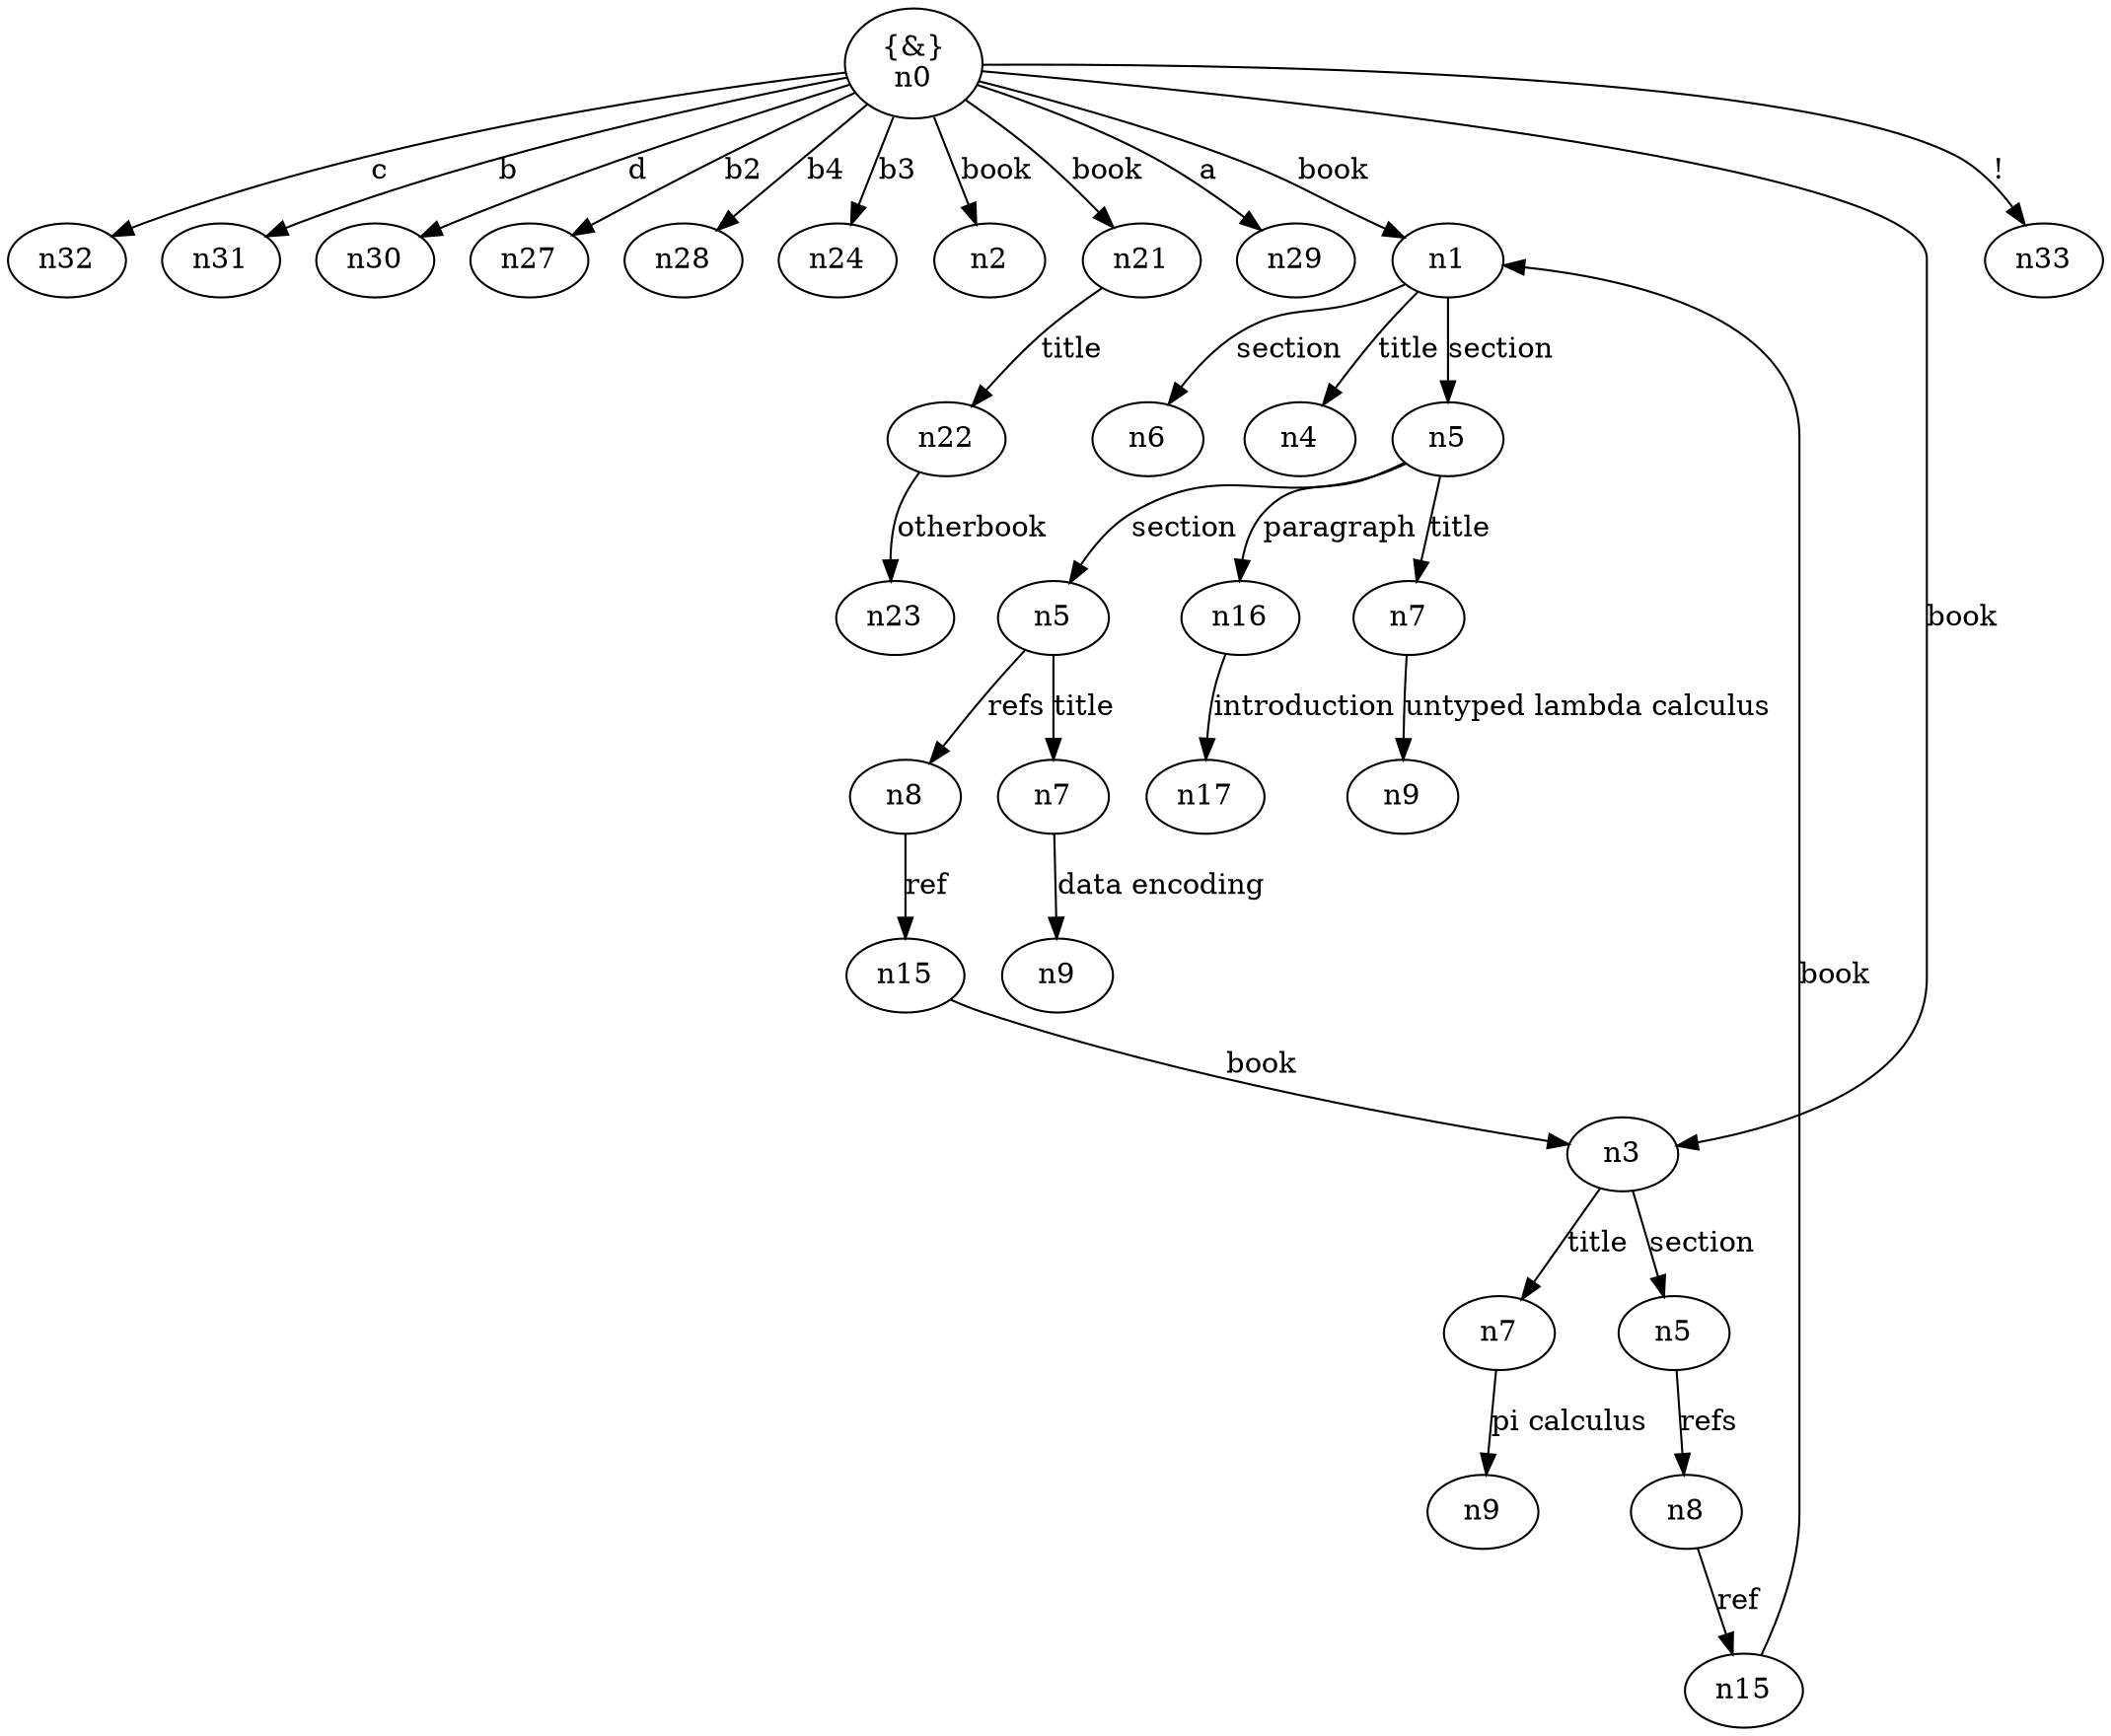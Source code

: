 digraph "g" {
	graph [
		fontsize = "14"
		fontname = "Times-Roman"
		fontcolor = "black"
		ordering = "out"
	]
	node [
		fontsize = "14"
		fontname = "Times-Roman"
		fontcolor = "black"
		shape = "ellipse"
		style = "solid"
	]
	edge [
		fontsize = "14"
		fontname = "Times-Roman"
		fontcolor = "black"
		style = "solid"
	]
	"n0" [
		fontsize = "14"
		fontname = "Times-Roman"
		fontcolor = "black"
		label = "{&}\n\N"
		shape = "ellipse"
		style = "solid"
	]
	"n1" [
		fontsize = "14"
		fontname = "Times-Roman"
		fontcolor = "black"
		label = "\N"
		shape = "ellipse"
		style = "solid"
	]
	"n2" [
		fontsize = "14"
		fontname = "Times-Roman"
		fontcolor = "black"
		label = "\N"
		shape = "ellipse"
		style = "solid"
	]
	"n3" [
		fontsize = "14"
		fontname = "Times-Roman"
		fontcolor = "black"
		label = "\N"
		shape = "ellipse"
		style = "solid"
	]
	"n4" [
		fontsize = "14"
		fontname = "Times-Roman"
		fontcolor = "black"
		label = "\N"
		shape = "ellipse"
		style = "solid"
	]
	"n5" [
		fontsize = "14"
		fontname = "Times-Roman"
		fontcolor = "black"
		label = "\N"
		shape = "ellipse"
		style = "solid"
	]
	"n6" [
		fontsize = "14"
		fontname = "Times-Roman"
		fontcolor = "black"
		label = "\N"
		shape = "ellipse"
		style = "solid"
	]
	"n7" [
		fontsize = "14"
		fontname = "Times-Roman"
		fontcolor = "black"
		label = "\N"
		shape = "ellipse"
		style = "solid"
	]
	"n9" [
		fontsize = "14"
		fontname = "Times-Roman"
		fontcolor = "black"
		label = "\N"
		shape = "ellipse"
		style = "solid"
	]
	"n11" [
		fontsize = "14"
		fontname = "Times-Roman"
		fontcolor = "black"
		label = "n5"
		shape = "ellipse"
		style = "solid"
	]
	"n12" [
		fontsize = "14"
		fontname = "Times-Roman"
		fontcolor = "black"
		label = "n7"
		shape = "ellipse"
		style = "solid"
	]
	"n13" [
		fontsize = "14"
		fontname = "Times-Roman"
		fontcolor = "black"
		label = "n8"
		shape = "ellipse"
		style = "solid"
	]
	"n14" [
		fontsize = "14"
		fontname = "Times-Roman"
		fontcolor = "black"
		label = "n9"
		shape = "ellipse"
		style = "solid"
	]
	"n15" [
		fontsize = "14"
		fontname = "Times-Roman"
		fontcolor = "black"
		label = "\N"
		shape = "ellipse"
		style = "solid"
	]
	"n16" [
		fontsize = "14"
		fontname = "Times-Roman"
		fontcolor = "black"
		label = "\N"
		shape = "ellipse"
		style = "solid"
	]
	"n17" [
		fontsize = "14"
		fontname = "Times-Roman"
		fontcolor = "black"
		label = "\N"
		shape = "ellipse"
		style = "solid"
	]
	"n25" [
		fontsize = "14"
		fontname = "Times-Roman"
		fontcolor = "black"
		label = "n7"
		shape = "ellipse"
		style = "solid"
	]
	"n26" [
		fontsize = "14"
		fontname = "Times-Roman"
		fontcolor = "black"
		label = "n9"
		shape = "ellipse"
		style = "solid"
	]
	"n45" [
		fontsize = "14"
		fontname = "Times-Roman"
		fontcolor = "black"
		label = "n5"
		shape = "ellipse"
		style = "solid"
	]
	"n47" [
		fontsize = "14"
		fontname = "Times-Roman"
		fontcolor = "black"
		label = "n8"
		shape = "ellipse"
		style = "solid"
	]
	"n49" [
		fontsize = "14"
		fontname = "Times-Roman"
		fontcolor = "black"
		label = "n15"
		shape = "ellipse"
		style = "solid"
	]
	"n21" [
		fontsize = "14"
		fontname = "Times-Roman"
		fontcolor = "black"
		label = "\N"
		shape = "ellipse"
		style = "solid"
	]
	"n22" [
		fontsize = "14"
		fontname = "Times-Roman"
		fontcolor = "black"
		label = "\N"
		shape = "ellipse"
		style = "solid"
	]
	"n23" [
		fontsize = "14"
		fontname = "Times-Roman"
		fontcolor = "black"
		label = "\N"
		shape = "ellipse"
		style = "solid"
	]
	"n24" [
		fontsize = "14"
		fontname = "Times-Roman"
		fontcolor = "black"
		label = "\N"
		shape = "ellipse"
		style = "solid"
	]
	"n27" [
		fontsize = "14"
		fontname = "Times-Roman"
		fontcolor = "black"
		label = "\N"
		shape = "ellipse"
		style = "solid"
	]
	"n28" [
		fontsize = "14"
		fontname = "Times-Roman"
		fontcolor = "black"
		label = "\N"
		shape = "ellipse"
		style = "solid"
	]
	"n29" [
		fontsize = "14"
		fontname = "Times-Roman"
		fontcolor = "black"
		label = "\N"
		shape = "ellipse"
		style = "solid"
	]
	"n30" [
		fontsize = "14"
		fontname = "Times-Roman"
		fontcolor = "black"
		label = "\N"
		shape = "ellipse"
		style = "solid"
	]
	"n31" [
		fontsize = "14"
		fontname = "Times-Roman"
		fontcolor = "black"
		label = "\N"
		shape = "ellipse"
		style = "solid"
	]
	"n32" [
		fontsize = "14"
		fontname = "Times-Roman"
		fontcolor = "black"
		label = "\N"
		shape = "ellipse"
		style = "solid"
	]
	"n33" [
		fontsize = "14"
		fontname = "Times-Roman"
		fontcolor = "black"
		label = "\N"
		shape = "ellipse"
		style = "solid"
	]
	"n0" -> "n32" [
		fontsize = "14"
		fontname = "Times-Roman"
		fontcolor = "black"
		label = "c"
		style = "solid"
	]
	"n0" -> "n31" [
		fontsize = "14"
		fontname = "Times-Roman"
		fontcolor = "black"
		label = "b"
		style = "solid"
	]
	"n0" -> "n30" [
		fontsize = "14"
		fontname = "Times-Roman"
		fontcolor = "black"
		label = "d"
		style = "solid"
	]
	"n1" -> "n6" [
		fontsize = "14"
		fontname = "Times-Roman"
		fontcolor = "black"
		label = "section"
		style = "solid"
	]
	"n1" -> "n4" [
		fontsize = "14"
		fontname = "Times-Roman"
		fontcolor = "black"
		label = "title"
		style = "solid"
	]
	"n1" -> "n5" [
		fontsize = "14"
		fontname = "Times-Roman"
		fontcolor = "black"
		label = "section"
		style = "solid"
	]
	"n5" -> "n11" [
		fontsize = "14"
		fontname = "Times-Roman"
		fontcolor = "black"
		label = "section"
		style = "solid"
	]
	"n7" -> "n9" [
		fontsize = "14"
		fontname = "Times-Roman"
		fontcolor = "black"
		label = "untyped lambda calculus"
		style = "solid"
	]
	"n11" -> "n13" [
		fontsize = "14"
		fontname = "Times-Roman"
		fontcolor = "black"
		label = "refs"
		style = "solid"
	]
	"n11" -> "n12" [
		fontsize = "14"
		fontname = "Times-Roman"
		fontcolor = "black"
		label = "title"
		style = "solid"
	]
	"n12" -> "n14" [
		fontsize = "14"
		fontname = "Times-Roman"
		fontcolor = "black"
		label = "data encoding"
		style = "solid"
	]
	"n5" -> "n16" [
		fontsize = "14"
		fontname = "Times-Roman"
		fontcolor = "black"
		label = "paragraph"
		style = "solid"
	]
	"n13" -> "n15" [
		fontsize = "14"
		fontname = "Times-Roman"
		fontcolor = "black"
		label = "ref"
		style = "solid"
	]
	"n15" -> "n3" [
		fontsize = "14"
		fontname = "Times-Roman"
		fontcolor = "black"
		label = "book"
		style = "solid"
	]
	"n5" -> "n7" [
		fontsize = "14"
		fontname = "Times-Roman"
		fontcolor = "black"
		label = "title"
		style = "solid"
	]
	"n16" -> "n17" [
		fontsize = "14"
		fontname = "Times-Roman"
		fontcolor = "black"
		label = "introduction"
		style = "solid"
	]
	"n25" -> "n26" [
		fontsize = "14"
		fontname = "Times-Roman"
		fontcolor = "black"
		label = "pi calculus"
		style = "solid"
	]
	"n3" -> "n25" [
		fontsize = "14"
		fontname = "Times-Roman"
		fontcolor = "black"
		label = "title"
		style = "solid"
	]
	"n45" -> "n47" [
		fontsize = "14"
		fontname = "Times-Roman"
		fontcolor = "black"
		label = "refs"
		style = "solid"
	]
	"n47" -> "n49" [
		fontsize = "14"
		fontname = "Times-Roman"
		fontcolor = "black"
		label = "ref"
		style = "solid"
	]
	"n3" -> "n45" [
		fontsize = "14"
		fontname = "Times-Roman"
		fontcolor = "black"
		label = "section"
		style = "solid"
	]
	"n49" -> "n1" [
		fontsize = "14"
		fontname = "Times-Roman"
		fontcolor = "black"
		label = "book"
		style = "solid"
	]
	"n0" -> "n27" [
		fontsize = "14"
		fontname = "Times-Roman"
		fontcolor = "black"
		label = "b2"
		style = "solid"
	]
	"n21" -> "n22" [
		fontsize = "14"
		fontname = "Times-Roman"
		fontcolor = "black"
		label = "title"
		style = "solid"
	]
	"n22" -> "n23" [
		fontsize = "14"
		fontname = "Times-Roman"
		fontcolor = "black"
		label = "otherbook"
		style = "solid"
	]
	"n0" -> "n28" [
		fontsize = "14"
		fontname = "Times-Roman"
		fontcolor = "black"
		label = "b4"
		style = "solid"
	]
	"n0" -> "n24" [
		fontsize = "14"
		fontname = "Times-Roman"
		fontcolor = "black"
		label = "b3"
		style = "solid"
	]
	"n0" -> "n2" [
		fontsize = "14"
		fontname = "Times-Roman"
		fontcolor = "black"
		label = "book"
		style = "solid"
	]
	"n0" -> "n21" [
		fontsize = "14"
		fontname = "Times-Roman"
		fontcolor = "black"
		label = "book"
		style = "solid"
	]
	"n0" -> "n29" [
		fontsize = "14"
		fontname = "Times-Roman"
		fontcolor = "black"
		label = "a"
		style = "solid"
	]
	"n0" -> "n1" [
		fontsize = "14"
		fontname = "Times-Roman"
		fontcolor = "black"
		label = "book"
		style = "solid"
	]
	"n0" -> "n3" [
		fontsize = "14"
		fontname = "Times-Roman"
		fontcolor = "black"
		label = "book"
		style = "solid"
	]
	"n0" -> "n33" [
		fontsize = "14"
		fontname = "Times-Roman"
		fontcolor = "black"
		label = "!"
		style = "solid"
	]
}
